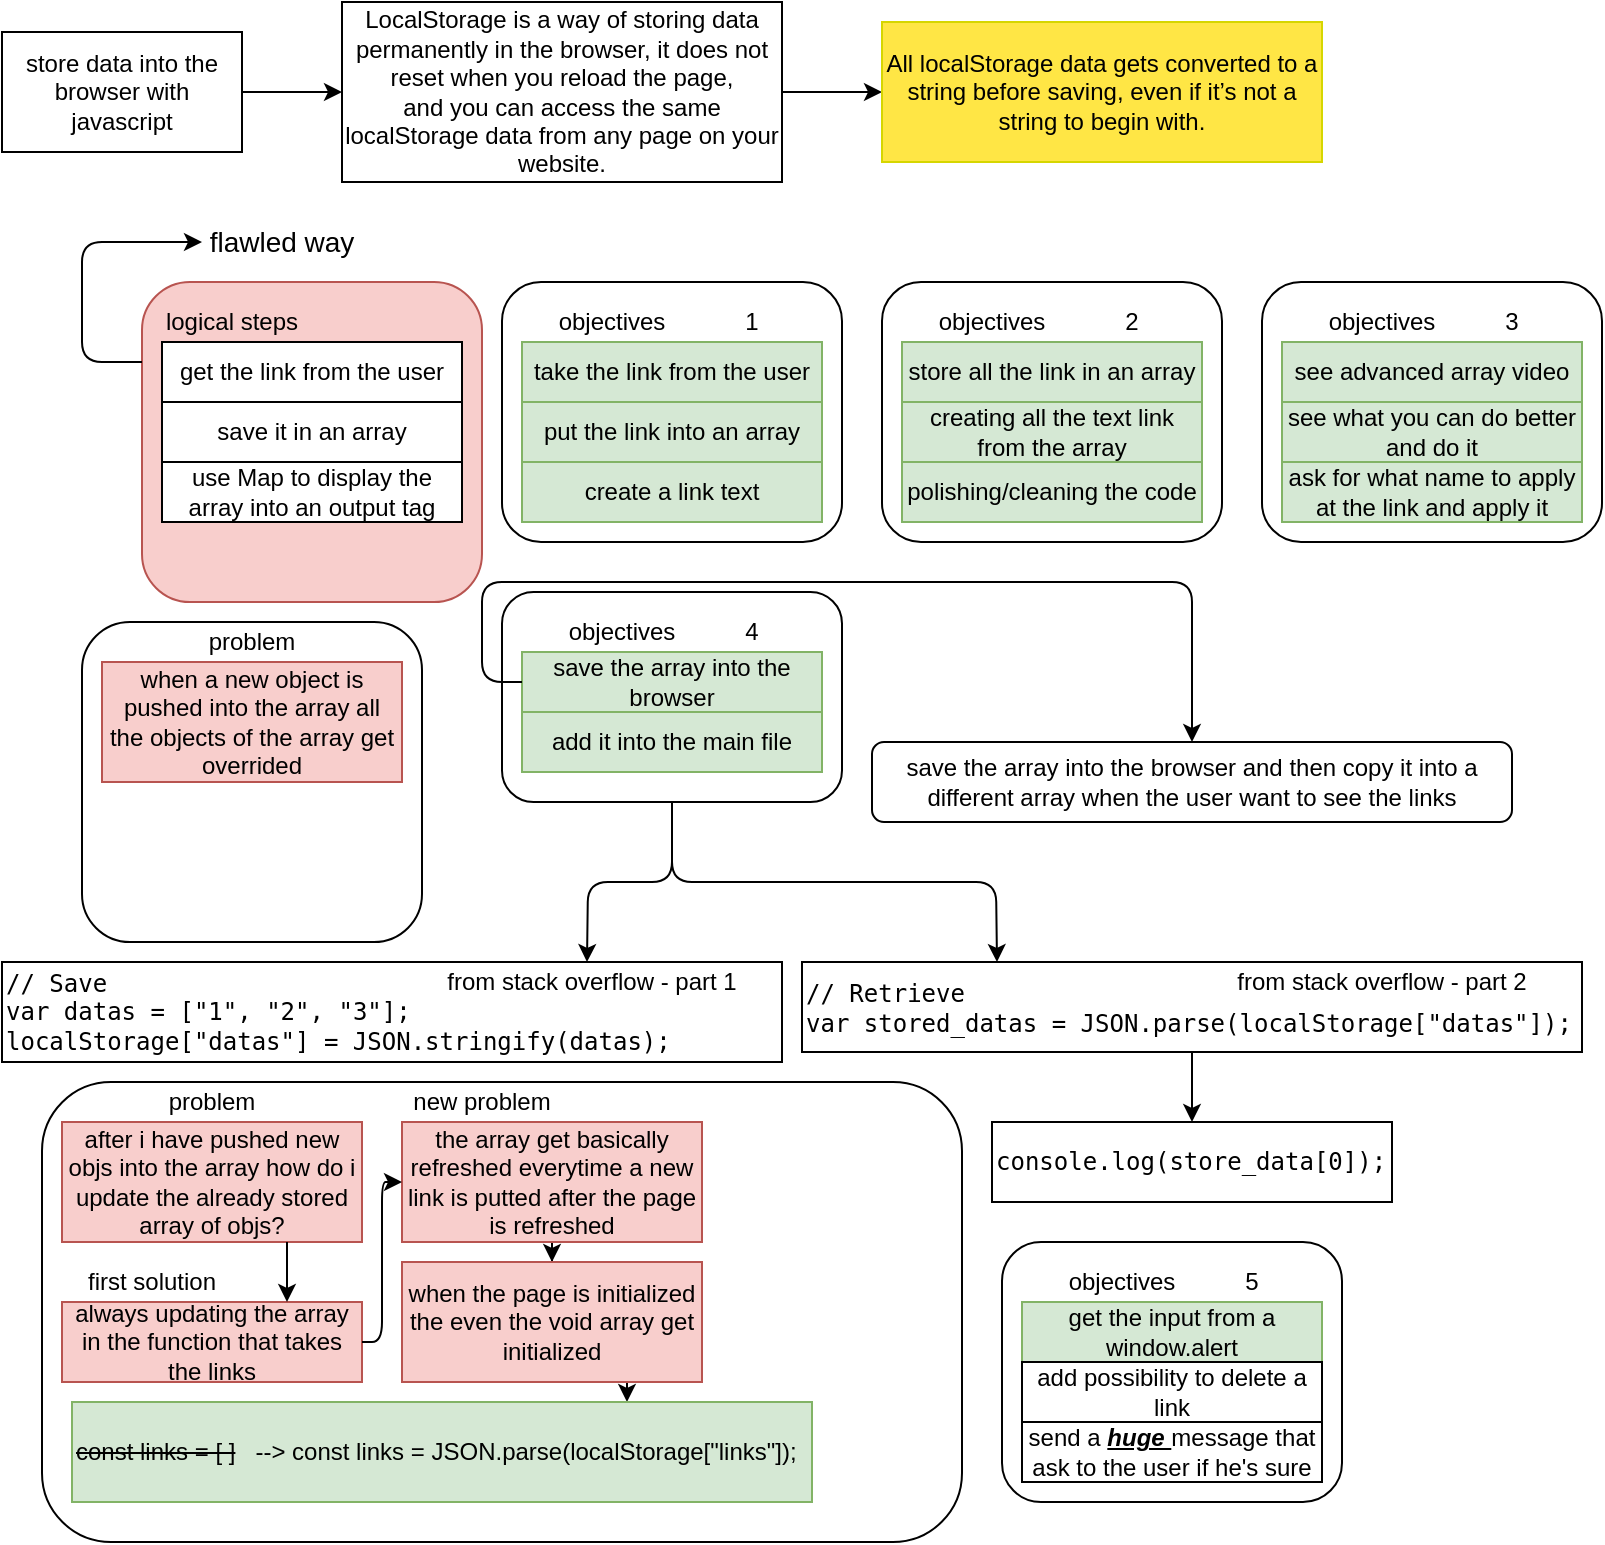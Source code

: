 <mxfile version="13.9.9" type="device"><diagram id="Hfgk1WEEnrDi6ZSaMRGe" name="Page-1"><mxGraphModel dx="852" dy="494" grid="1" gridSize="10" guides="1" tooltips="1" connect="1" arrows="1" fold="1" page="1" pageScale="1" pageWidth="850" pageHeight="1100" math="0" shadow="0"><root><mxCell id="0"/><mxCell id="1" parent="0"/><mxCell id="GBMQ1PkszF9zUP9tN09J-11" value="" style="rounded=1;whiteSpace=wrap;html=1;fillColor=#f8cecc;strokeColor=#b85450;" parent="1" vertex="1"><mxGeometry x="70" y="140" width="170" height="160" as="geometry"/></mxCell><mxCell id="GBMQ1PkszF9zUP9tN09J-4" value="" style="edgeStyle=orthogonalEdgeStyle;rounded=0;orthogonalLoop=1;jettySize=auto;html=1;" parent="1" source="2FCPJGKWVGoMW8T-wZyD-2" target="GBMQ1PkszF9zUP9tN09J-1" edge="1"><mxGeometry relative="1" as="geometry"/></mxCell><mxCell id="2FCPJGKWVGoMW8T-wZyD-2" value="store data into the browser with javascript" style="rounded=0;whiteSpace=wrap;html=1;" parent="1" vertex="1"><mxGeometry y="15" width="120" height="60" as="geometry"/></mxCell><mxCell id="GBMQ1PkszF9zUP9tN09J-3" value="" style="edgeStyle=orthogonalEdgeStyle;rounded=0;orthogonalLoop=1;jettySize=auto;html=1;" parent="1" source="GBMQ1PkszF9zUP9tN09J-1" target="GBMQ1PkszF9zUP9tN09J-2" edge="1"><mxGeometry relative="1" as="geometry"/></mxCell><mxCell id="GBMQ1PkszF9zUP9tN09J-1" value="LocalStorage is a way of storing data permanently in the browser,&amp;nbsp;it does not reset when you reload the page, &lt;br&gt;and you can access the same localStorage data from any page on your &lt;br&gt;website." style="rounded=0;whiteSpace=wrap;html=1;" parent="1" vertex="1"><mxGeometry x="170" width="220" height="90" as="geometry"/></mxCell><mxCell id="GBMQ1PkszF9zUP9tN09J-2" value="All localStorage data gets converted to a string before saving, even if it’s not a string to begin with." style="rounded=0;whiteSpace=wrap;html=1;strokeColor=#D6D600;fillColor=#FFE645;" parent="1" vertex="1"><mxGeometry x="440" y="10" width="220" height="70" as="geometry"/></mxCell><mxCell id="GBMQ1PkszF9zUP9tN09J-5" value="get the link from the user" style="rounded=0;whiteSpace=wrap;html=1;" parent="1" vertex="1"><mxGeometry x="80" y="170" width="150" height="30" as="geometry"/></mxCell><mxCell id="GBMQ1PkszF9zUP9tN09J-8" value="save it in an array" style="rounded=0;whiteSpace=wrap;html=1;" parent="1" vertex="1"><mxGeometry x="80" y="200" width="150" height="30" as="geometry"/></mxCell><mxCell id="GBMQ1PkszF9zUP9tN09J-9" value="use Map to display the array into an output tag" style="rounded=0;whiteSpace=wrap;html=1;" parent="1" vertex="1"><mxGeometry x="80" y="230" width="150" height="30" as="geometry"/></mxCell><mxCell id="GBMQ1PkszF9zUP9tN09J-13" value="logical steps" style="text;html=1;strokeColor=none;fillColor=none;align=center;verticalAlign=middle;whiteSpace=wrap;rounded=0;" parent="1" vertex="1"><mxGeometry x="80" y="150" width="70" height="20" as="geometry"/></mxCell><mxCell id="GBMQ1PkszF9zUP9tN09J-15" value="" style="rounded=1;whiteSpace=wrap;html=1;" parent="1" vertex="1"><mxGeometry x="250" y="140" width="170" height="130" as="geometry"/></mxCell><mxCell id="GBMQ1PkszF9zUP9tN09J-16" value="objectives" style="text;html=1;strokeColor=none;fillColor=none;align=center;verticalAlign=middle;whiteSpace=wrap;rounded=0;" parent="1" vertex="1"><mxGeometry x="270" y="150" width="70" height="20" as="geometry"/></mxCell><mxCell id="GBMQ1PkszF9zUP9tN09J-17" value="take the link from the user" style="rounded=0;whiteSpace=wrap;html=1;fillColor=#d5e8d4;strokeColor=#82b366;" parent="1" vertex="1"><mxGeometry x="260" y="170" width="150" height="30" as="geometry"/></mxCell><mxCell id="GBMQ1PkszF9zUP9tN09J-18" value="put the link into an array" style="rounded=0;whiteSpace=wrap;html=1;fillColor=#d5e8d4;strokeColor=#82b366;" parent="1" vertex="1"><mxGeometry x="260" y="200" width="150" height="30" as="geometry"/></mxCell><mxCell id="GBMQ1PkszF9zUP9tN09J-19" value="create a link text" style="rounded=0;whiteSpace=wrap;html=1;fillColor=#d5e8d4;strokeColor=#82b366;" parent="1" vertex="1"><mxGeometry x="260" y="230" width="150" height="30" as="geometry"/></mxCell><mxCell id="GBMQ1PkszF9zUP9tN09J-20" value="1" style="text;html=1;strokeColor=none;fillColor=none;align=center;verticalAlign=middle;whiteSpace=wrap;rounded=0;" parent="1" vertex="1"><mxGeometry x="340" y="150" width="70" height="20" as="geometry"/></mxCell><mxCell id="GBMQ1PkszF9zUP9tN09J-21" value="" style="rounded=1;whiteSpace=wrap;html=1;" parent="1" vertex="1"><mxGeometry x="440" y="140" width="170" height="130" as="geometry"/></mxCell><mxCell id="GBMQ1PkszF9zUP9tN09J-22" value="objectives" style="text;html=1;strokeColor=none;fillColor=none;align=center;verticalAlign=middle;whiteSpace=wrap;rounded=0;" parent="1" vertex="1"><mxGeometry x="460" y="150" width="70" height="20" as="geometry"/></mxCell><mxCell id="GBMQ1PkszF9zUP9tN09J-23" value="store all the link in an array" style="rounded=0;whiteSpace=wrap;html=1;fillColor=#d5e8d4;strokeColor=#82b366;" parent="1" vertex="1"><mxGeometry x="450" y="170" width="150" height="30" as="geometry"/></mxCell><mxCell id="GBMQ1PkszF9zUP9tN09J-26" value="2" style="text;html=1;strokeColor=none;fillColor=none;align=center;verticalAlign=middle;whiteSpace=wrap;rounded=0;" parent="1" vertex="1"><mxGeometry x="530" y="150" width="70" height="20" as="geometry"/></mxCell><mxCell id="GBMQ1PkszF9zUP9tN09J-27" value="creating all the text link from the array" style="rounded=0;whiteSpace=wrap;html=1;fillColor=#d5e8d4;strokeColor=#82b366;" parent="1" vertex="1"><mxGeometry x="450" y="200" width="150" height="30" as="geometry"/></mxCell><mxCell id="GBMQ1PkszF9zUP9tN09J-28" value="polishing/cleaning the code" style="rounded=0;whiteSpace=wrap;html=1;fillColor=#d5e8d4;strokeColor=#82b366;" parent="1" vertex="1"><mxGeometry x="450" y="230" width="150" height="30" as="geometry"/></mxCell><mxCell id="BN_ZeZnC-KdgyDwEVTTQ-1" value="" style="rounded=1;whiteSpace=wrap;html=1;" parent="1" vertex="1"><mxGeometry x="630" y="140" width="170" height="130" as="geometry"/></mxCell><mxCell id="BN_ZeZnC-KdgyDwEVTTQ-2" value="objectives" style="text;html=1;strokeColor=none;fillColor=none;align=center;verticalAlign=middle;whiteSpace=wrap;rounded=0;" parent="1" vertex="1"><mxGeometry x="650" y="150" width="80" height="20" as="geometry"/></mxCell><mxCell id="BN_ZeZnC-KdgyDwEVTTQ-3" value="see advanced array video" style="rounded=0;whiteSpace=wrap;html=1;fillColor=#d5e8d4;strokeColor=#82b366;" parent="1" vertex="1"><mxGeometry x="640" y="170" width="150" height="30" as="geometry"/></mxCell><mxCell id="BN_ZeZnC-KdgyDwEVTTQ-4" value="3" style="text;html=1;strokeColor=none;fillColor=none;align=center;verticalAlign=middle;whiteSpace=wrap;rounded=0;" parent="1" vertex="1"><mxGeometry x="720" y="150" width="70" height="20" as="geometry"/></mxCell><mxCell id="BN_ZeZnC-KdgyDwEVTTQ-7" value="see what you can do better and do it" style="rounded=0;whiteSpace=wrap;html=1;fillColor=#d5e8d4;strokeColor=#82b366;" parent="1" vertex="1"><mxGeometry x="640" y="200" width="150" height="30" as="geometry"/></mxCell><mxCell id="BN_ZeZnC-KdgyDwEVTTQ-8" value="ask for what name to apply at the link and apply it" style="rounded=0;whiteSpace=wrap;html=1;fillColor=#d5e8d4;strokeColor=#82b366;" parent="1" vertex="1"><mxGeometry x="640" y="230" width="150" height="30" as="geometry"/></mxCell><mxCell id="BN_ZeZnC-KdgyDwEVTTQ-9" value="" style="rounded=1;whiteSpace=wrap;html=1;" parent="1" vertex="1"><mxGeometry x="40" y="310" width="170" height="160" as="geometry"/></mxCell><mxCell id="BN_ZeZnC-KdgyDwEVTTQ-10" value="problem" style="text;html=1;strokeColor=none;fillColor=none;align=center;verticalAlign=middle;whiteSpace=wrap;rounded=0;" parent="1" vertex="1"><mxGeometry x="85" y="310" width="80" height="20" as="geometry"/></mxCell><mxCell id="BN_ZeZnC-KdgyDwEVTTQ-11" value="when a new object is pushed into the array all the objects of the array get overrided" style="rounded=0;whiteSpace=wrap;html=1;fillColor=#f8cecc;strokeColor=#b85450;" parent="1" vertex="1"><mxGeometry x="50" y="330" width="150" height="60" as="geometry"/></mxCell><mxCell id="JYaiE6aNv9Kemu2FSkPX-4" value="" style="rounded=1;whiteSpace=wrap;html=1;" parent="1" vertex="1"><mxGeometry x="250" y="295" width="170" height="105" as="geometry"/></mxCell><mxCell id="JYaiE6aNv9Kemu2FSkPX-5" value="objectives" style="text;html=1;strokeColor=none;fillColor=none;align=center;verticalAlign=middle;whiteSpace=wrap;rounded=0;" parent="1" vertex="1"><mxGeometry x="270" y="305" width="80" height="20" as="geometry"/></mxCell><mxCell id="JYaiE6aNv9Kemu2FSkPX-6" value="save the array into the browser" style="rounded=0;whiteSpace=wrap;html=1;fillColor=#d5e8d4;strokeColor=#82b366;" parent="1" vertex="1"><mxGeometry x="260" y="325" width="150" height="30" as="geometry"/></mxCell><mxCell id="JYaiE6aNv9Kemu2FSkPX-7" value="4" style="text;html=1;strokeColor=none;fillColor=none;align=center;verticalAlign=middle;whiteSpace=wrap;rounded=0;" parent="1" vertex="1"><mxGeometry x="340" y="305" width="70" height="20" as="geometry"/></mxCell><mxCell id="JYaiE6aNv9Kemu2FSkPX-10" value="" style="endArrow=classic;html=1;exitX=0;exitY=0.25;exitDx=0;exitDy=0;entryX=0;entryY=0.5;entryDx=0;entryDy=0;" parent="1" source="GBMQ1PkszF9zUP9tN09J-11" target="JYaiE6aNv9Kemu2FSkPX-11" edge="1"><mxGeometry width="50" height="50" relative="1" as="geometry"><mxPoint x="330" y="300" as="sourcePoint"/><mxPoint x="40" y="100" as="targetPoint"/><Array as="points"><mxPoint x="40" y="180"/><mxPoint x="40" y="120"/></Array></mxGeometry></mxCell><mxCell id="JYaiE6aNv9Kemu2FSkPX-11" value="&lt;font style=&quot;font-size: 14px&quot;&gt;flawled way&lt;/font&gt;" style="text;html=1;strokeColor=none;fillColor=none;align=center;verticalAlign=middle;whiteSpace=wrap;rounded=0;" parent="1" vertex="1"><mxGeometry x="100" y="110" width="80" height="20" as="geometry"/></mxCell><mxCell id="JYaiE6aNv9Kemu2FSkPX-13" value="add it into the main file" style="rounded=0;whiteSpace=wrap;html=1;fillColor=#d5e8d4;strokeColor=#82b366;" parent="1" vertex="1"><mxGeometry x="260" y="355" width="150" height="30" as="geometry"/></mxCell><mxCell id="nygyEhEQsS_6XZez7U6c-1" value="" style="endArrow=classic;html=1;exitX=0.5;exitY=1;exitDx=0;exitDy=0;entryX=0.75;entryY=0;entryDx=0;entryDy=0;" edge="1" parent="1" source="JYaiE6aNv9Kemu2FSkPX-4" target="nygyEhEQsS_6XZez7U6c-2"><mxGeometry width="50" height="50" relative="1" as="geometry"><mxPoint x="400" y="480" as="sourcePoint"/><mxPoint x="335" y="450" as="targetPoint"/><Array as="points"><mxPoint x="335" y="440"/><mxPoint x="293" y="440"/></Array></mxGeometry></mxCell><mxCell id="nygyEhEQsS_6XZez7U6c-2" value="&lt;pre class=&quot;default s-code-block hljs javascript&quot;&gt;&lt;code&gt;&lt;span class=&quot;hljs-comment&quot;&gt;// Save&lt;/span&gt;&lt;br&gt;&lt;span class=&quot;hljs-keyword&quot;&gt;var&lt;/span&gt; datas = [&lt;span class=&quot;hljs-string&quot;&gt;&quot;1&quot;&lt;/span&gt;, &lt;span class=&quot;hljs-string&quot;&gt;&quot;2&quot;&lt;/span&gt;, &lt;span class=&quot;hljs-string&quot;&gt;&quot;3&quot;&lt;/span&gt;];&lt;br&gt;&lt;span class=&quot;hljs-built_in&quot;&gt;localStorage&lt;/span&gt;[&lt;span class=&quot;hljs-string&quot;&gt;&quot;datas&quot;&lt;/span&gt;] = &lt;span class=&quot;hljs-built_in&quot;&gt;JSON&lt;/span&gt;.stringify(datas);&lt;br&gt;&lt;/code&gt;&lt;/pre&gt;" style="rounded=0;whiteSpace=wrap;html=1;align=left;" vertex="1" parent="1"><mxGeometry y="480" width="390" height="50" as="geometry"/></mxCell><mxCell id="nygyEhEQsS_6XZez7U6c-3" value="&lt;pre class=&quot;default s-code-block hljs javascript&quot;&gt;&lt;code&gt;&lt;pre class=&quot;default s-code-block hljs javascript&quot;&gt;&lt;code&gt;&lt;span class=&quot;hljs-comment&quot;&gt;// Retrieve&lt;/span&gt;&lt;br&gt;&lt;span class=&quot;hljs-keyword&quot;&gt;var&lt;/span&gt; stored_datas = &lt;span class=&quot;hljs-built_in&quot;&gt;JSON&lt;/span&gt;.parse(&lt;span class=&quot;hljs-built_in&quot;&gt;localStorage&lt;/span&gt;[&lt;span class=&quot;hljs-string&quot;&gt;&quot;datas&quot;&lt;/span&gt;]);&lt;/code&gt;&lt;/pre&gt;&lt;/code&gt;&lt;/pre&gt;" style="rounded=0;whiteSpace=wrap;html=1;align=left;" vertex="1" parent="1"><mxGeometry x="400" y="480" width="390" height="45" as="geometry"/></mxCell><mxCell id="nygyEhEQsS_6XZez7U6c-4" value="from stack overflow - part 1" style="text;html=1;strokeColor=none;fillColor=none;align=center;verticalAlign=middle;whiteSpace=wrap;rounded=0;" vertex="1" parent="1"><mxGeometry x="200" y="480" width="190" height="20" as="geometry"/></mxCell><mxCell id="nygyEhEQsS_6XZez7U6c-5" value="from stack overflow - part 2" style="text;html=1;strokeColor=none;fillColor=none;align=center;verticalAlign=middle;whiteSpace=wrap;rounded=0;" vertex="1" parent="1"><mxGeometry x="595" y="480" width="190" height="20" as="geometry"/></mxCell><mxCell id="nygyEhEQsS_6XZez7U6c-6" value="" style="endArrow=classic;html=1;exitX=0.5;exitY=1;exitDx=0;exitDy=0;entryX=0.25;entryY=0;entryDx=0;entryDy=0;" edge="1" parent="1" source="JYaiE6aNv9Kemu2FSkPX-4" target="nygyEhEQsS_6XZez7U6c-3"><mxGeometry width="50" height="50" relative="1" as="geometry"><mxPoint x="390" y="510" as="sourcePoint"/><mxPoint x="440" y="460" as="targetPoint"/><Array as="points"><mxPoint x="335" y="440"/><mxPoint x="497" y="440"/></Array></mxGeometry></mxCell><mxCell id="nygyEhEQsS_6XZez7U6c-7" value="&lt;pre class=&quot;default s-code-block hljs javascript&quot;&gt;&lt;code&gt;&lt;pre class=&quot;default s-code-block hljs javascript&quot;&gt;&lt;code&gt;console.log(store_data[0]);&lt;/code&gt;&lt;/pre&gt;&lt;/code&gt;&lt;/pre&gt;" style="rounded=0;whiteSpace=wrap;html=1;align=left;" vertex="1" parent="1"><mxGeometry x="495" y="560" width="200" height="40" as="geometry"/></mxCell><mxCell id="nygyEhEQsS_6XZez7U6c-8" value="" style="endArrow=classic;html=1;exitX=0.5;exitY=1;exitDx=0;exitDy=0;entryX=0.5;entryY=0;entryDx=0;entryDy=0;" edge="1" parent="1" source="nygyEhEQsS_6XZez7U6c-3" target="nygyEhEQsS_6XZez7U6c-7"><mxGeometry width="50" height="50" relative="1" as="geometry"><mxPoint x="390" y="510" as="sourcePoint"/><mxPoint x="440" y="460" as="targetPoint"/></mxGeometry></mxCell><mxCell id="nygyEhEQsS_6XZez7U6c-10" value="save the array into the browser and then copy it into a different array when the user want to see the links" style="rounded=1;whiteSpace=wrap;html=1;" vertex="1" parent="1"><mxGeometry x="435" y="370" width="320" height="40" as="geometry"/></mxCell><mxCell id="nygyEhEQsS_6XZez7U6c-11" style="edgeStyle=orthogonalEdgeStyle;rounded=1;orthogonalLoop=1;jettySize=auto;html=1;entryX=0.5;entryY=0;entryDx=0;entryDy=0;exitX=0;exitY=0.5;exitDx=0;exitDy=0;" edge="1" parent="1" source="JYaiE6aNv9Kemu2FSkPX-6" target="nygyEhEQsS_6XZez7U6c-10"><mxGeometry relative="1" as="geometry"><Array as="points"><mxPoint x="240" y="340"/><mxPoint x="240" y="290"/><mxPoint x="595" y="290"/></Array></mxGeometry></mxCell><mxCell id="nygyEhEQsS_6XZez7U6c-13" value="" style="rounded=1;whiteSpace=wrap;html=1;" vertex="1" parent="1"><mxGeometry x="20" y="540" width="460" height="230" as="geometry"/></mxCell><mxCell id="nygyEhEQsS_6XZez7U6c-14" value="problem" style="text;html=1;strokeColor=none;fillColor=none;align=center;verticalAlign=middle;whiteSpace=wrap;rounded=0;" vertex="1" parent="1"><mxGeometry x="65" y="540" width="80" height="20" as="geometry"/></mxCell><mxCell id="nygyEhEQsS_6XZez7U6c-15" value="after i have pushed new objs into the array how do i update the already stored array of objs?" style="rounded=0;whiteSpace=wrap;html=1;fillColor=#f8cecc;strokeColor=#b85450;" vertex="1" parent="1"><mxGeometry x="30" y="560" width="150" height="60" as="geometry"/></mxCell><mxCell id="JYaiE6aNv9Kemu2FSkPX-1" value="always updating the array in the function that takes the links" style="rounded=0;whiteSpace=wrap;html=1;fillColor=#f8cecc;strokeColor=#b85450;" parent="1" vertex="1"><mxGeometry x="30" y="650" width="150" height="40" as="geometry"/></mxCell><mxCell id="JYaiE6aNv9Kemu2FSkPX-2" value="" style="endArrow=classic;html=1;exitX=0.75;exitY=1;exitDx=0;exitDy=0;entryX=0.75;entryY=0;entryDx=0;entryDy=0;" parent="1" source="nygyEhEQsS_6XZez7U6c-15" target="JYaiE6aNv9Kemu2FSkPX-1" edge="1"><mxGeometry width="50" height="50" relative="1" as="geometry"><mxPoint x="147.5" y="620" as="sourcePoint"/><mxPoint x="385" y="560" as="targetPoint"/></mxGeometry></mxCell><mxCell id="JYaiE6aNv9Kemu2FSkPX-3" value="first solution" style="text;html=1;strokeColor=none;fillColor=none;align=center;verticalAlign=middle;whiteSpace=wrap;rounded=0;" parent="1" vertex="1"><mxGeometry x="35" y="630" width="80" height="20" as="geometry"/></mxCell><mxCell id="nygyEhEQsS_6XZez7U6c-24" value="" style="edgeStyle=orthogonalEdgeStyle;rounded=1;orthogonalLoop=1;jettySize=auto;html=1;" edge="1" parent="1" source="nygyEhEQsS_6XZez7U6c-20" target="nygyEhEQsS_6XZez7U6c-23"><mxGeometry relative="1" as="geometry"/></mxCell><mxCell id="nygyEhEQsS_6XZez7U6c-20" value="the array get basically refreshed everytime a new link is putted after the page is refreshed" style="rounded=0;whiteSpace=wrap;html=1;fillColor=#f8cecc;strokeColor=#b85450;" vertex="1" parent="1"><mxGeometry x="200" y="560" width="150" height="60" as="geometry"/></mxCell><mxCell id="nygyEhEQsS_6XZez7U6c-21" value="" style="endArrow=classic;html=1;exitX=1;exitY=0.5;exitDx=0;exitDy=0;entryX=0;entryY=0.5;entryDx=0;entryDy=0;" edge="1" parent="1" source="JYaiE6aNv9Kemu2FSkPX-1" target="nygyEhEQsS_6XZez7U6c-20"><mxGeometry width="50" height="50" relative="1" as="geometry"><mxPoint x="380" y="630" as="sourcePoint"/><mxPoint x="430" y="580" as="targetPoint"/><Array as="points"><mxPoint x="190" y="670"/><mxPoint x="190" y="590"/></Array></mxGeometry></mxCell><mxCell id="nygyEhEQsS_6XZez7U6c-22" value="new problem" style="text;html=1;strokeColor=none;fillColor=none;align=center;verticalAlign=middle;whiteSpace=wrap;rounded=0;" vertex="1" parent="1"><mxGeometry x="200" y="540" width="80" height="20" as="geometry"/></mxCell><mxCell id="nygyEhEQsS_6XZez7U6c-27" style="edgeStyle=orthogonalEdgeStyle;rounded=1;orthogonalLoop=1;jettySize=auto;html=1;entryX=0.75;entryY=0;entryDx=0;entryDy=0;" edge="1" parent="1" source="nygyEhEQsS_6XZez7U6c-23" target="nygyEhEQsS_6XZez7U6c-25"><mxGeometry relative="1" as="geometry"><Array as="points"><mxPoint x="290" y="690"/><mxPoint x="290" y="690"/></Array></mxGeometry></mxCell><mxCell id="nygyEhEQsS_6XZez7U6c-23" value="when the page is initialized the even the void array get initialized" style="rounded=0;whiteSpace=wrap;html=1;fillColor=#f8cecc;strokeColor=#b85450;" vertex="1" parent="1"><mxGeometry x="200" y="630" width="150" height="60" as="geometry"/></mxCell><mxCell id="nygyEhEQsS_6XZez7U6c-25" value="&lt;strike&gt;const links = [ ]&lt;/strike&gt;&amp;nbsp; &amp;nbsp;--&amp;gt; const links = JSON.parse(localStorage[&quot;links&quot;]);" style="rounded=0;whiteSpace=wrap;html=1;align=left;fillColor=#d5e8d4;strokeColor=#82b366;" vertex="1" parent="1"><mxGeometry x="35" y="700" width="370" height="50" as="geometry"/></mxCell><mxCell id="nygyEhEQsS_6XZez7U6c-29" value="" style="rounded=1;whiteSpace=wrap;html=1;" vertex="1" parent="1"><mxGeometry x="500" y="620" width="170" height="130" as="geometry"/></mxCell><mxCell id="nygyEhEQsS_6XZez7U6c-30" value="objectives" style="text;html=1;strokeColor=none;fillColor=none;align=center;verticalAlign=middle;whiteSpace=wrap;rounded=0;" vertex="1" parent="1"><mxGeometry x="520" y="630" width="80" height="20" as="geometry"/></mxCell><mxCell id="nygyEhEQsS_6XZez7U6c-31" value="get the input from a window.alert" style="rounded=0;whiteSpace=wrap;html=1;fillColor=#d5e8d4;strokeColor=#82b366;" vertex="1" parent="1"><mxGeometry x="510" y="650" width="150" height="30" as="geometry"/></mxCell><mxCell id="nygyEhEQsS_6XZez7U6c-32" value="5" style="text;html=1;strokeColor=none;fillColor=none;align=center;verticalAlign=middle;whiteSpace=wrap;rounded=0;" vertex="1" parent="1"><mxGeometry x="590" y="630" width="70" height="20" as="geometry"/></mxCell><mxCell id="nygyEhEQsS_6XZez7U6c-35" value="add possibility to delete a link" style="rounded=0;whiteSpace=wrap;html=1;" vertex="1" parent="1"><mxGeometry x="510" y="680" width="150" height="30" as="geometry"/></mxCell><mxCell id="nygyEhEQsS_6XZez7U6c-36" value="send a &lt;b&gt;&lt;u&gt;&lt;i&gt;huge &lt;/i&gt;&lt;/u&gt;&lt;/b&gt;message that ask to the user if he's sure" style="rounded=0;whiteSpace=wrap;html=1;" vertex="1" parent="1"><mxGeometry x="510" y="710" width="150" height="30" as="geometry"/></mxCell></root></mxGraphModel></diagram></mxfile>